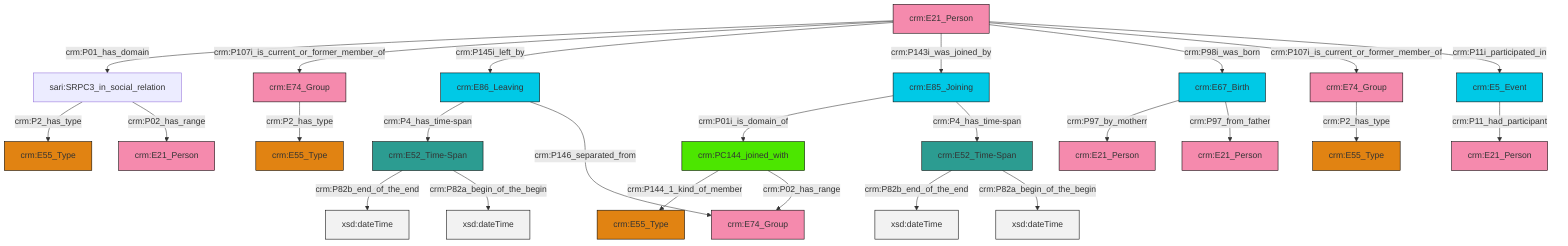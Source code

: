 graph TD
classDef Literal fill:#f2f2f2,stroke:#000000;
classDef CRM_Entity fill:#FFFFFF,stroke:#000000;
classDef Temporal_Entity fill:#00C9E6, stroke:#000000;
classDef Type fill:#E18312, stroke:#000000;
classDef Time-Span fill:#2C9C91, stroke:#000000;
classDef Appellation fill:#FFEB7F, stroke:#000000;
classDef Place fill:#008836, stroke:#000000;
classDef Persistent_Item fill:#B266B2, stroke:#000000;
classDef Conceptual_Object fill:#FFD700, stroke:#000000;
classDef Physical_Thing fill:#D2B48C, stroke:#000000;
classDef Actor fill:#f58aad, stroke:#000000;
classDef PC_Classes fill:#4ce600, stroke:#000000;
classDef Multi fill:#cccccc,stroke:#000000;

2["crm:PC144_joined_with"]:::PC_Classes -->|crm:P144_1_kind_of_member| 4["crm:E55_Type"]:::Type
5["crm:E21_Person"]:::Actor -->|crm:P01_has_domain| 6["sari:SRPC3_in_social_relation"]:::Default
7["crm:E74_Group"]:::Actor -->|crm:P2_has_type| 8["crm:E55_Type"]:::Type
14["crm:E86_Leaving"]:::Temporal_Entity -->|crm:P4_has_time-span| 15["crm:E52_Time-Span"]:::Time-Span
5["crm:E21_Person"]:::Actor -->|crm:P107i_is_current_or_former_member_of| 16["crm:E74_Group"]:::Actor
0["crm:E5_Event"]:::Temporal_Entity -->|crm:P11_had_participant| 12["crm:E21_Person"]:::Actor
5["crm:E21_Person"]:::Actor -->|crm:P145i_left_by| 14["crm:E86_Leaving"]:::Temporal_Entity
22["crm:E67_Birth"]:::Temporal_Entity -->|crm:P97_by_motherr| 9["crm:E21_Person"]:::Actor
23["crm:E52_Time-Span"]:::Time-Span -->|crm:P82b_end_of_the_end| 24[xsd:dateTime]:::Literal
15["crm:E52_Time-Span"]:::Time-Span -->|crm:P82b_end_of_the_end| 28[xsd:dateTime]:::Literal
6["sari:SRPC3_in_social_relation"]:::Default -->|crm:P2_has_type| 20["crm:E55_Type"]:::Type
5["crm:E21_Person"]:::Actor -->|crm:P143i_was_joined_by| 31["crm:E85_Joining"]:::Temporal_Entity
6["sari:SRPC3_in_social_relation"]:::Default -->|crm:P02_has_range| 18["crm:E21_Person"]:::Actor
31["crm:E85_Joining"]:::Temporal_Entity -->|crm:P01i_is_domain_of| 2["crm:PC144_joined_with"]:::PC_Classes
16["crm:E74_Group"]:::Actor -->|crm:P2_has_type| 25["crm:E55_Type"]:::Type
31["crm:E85_Joining"]:::Temporal_Entity -->|crm:P4_has_time-span| 23["crm:E52_Time-Span"]:::Time-Span
15["crm:E52_Time-Span"]:::Time-Span -->|crm:P82a_begin_of_the_begin| 38[xsd:dateTime]:::Literal
14["crm:E86_Leaving"]:::Temporal_Entity -->|crm:P146_separated_from| 35["crm:E74_Group"]:::Actor
22["crm:E67_Birth"]:::Temporal_Entity -->|crm:P97_from_father| 32["crm:E21_Person"]:::Actor
2["crm:PC144_joined_with"]:::PC_Classes -->|crm:P02_has_range| 35["crm:E74_Group"]:::Actor
23["crm:E52_Time-Span"]:::Time-Span -->|crm:P82a_begin_of_the_begin| 44[xsd:dateTime]:::Literal
5["crm:E21_Person"]:::Actor -->|crm:P98i_was_born| 22["crm:E67_Birth"]:::Temporal_Entity
5["crm:E21_Person"]:::Actor -->|crm:P107i_is_current_or_former_member_of| 7["crm:E74_Group"]:::Actor
5["crm:E21_Person"]:::Actor -->|crm:P11i_participated_in| 0["crm:E5_Event"]:::Temporal_Entity